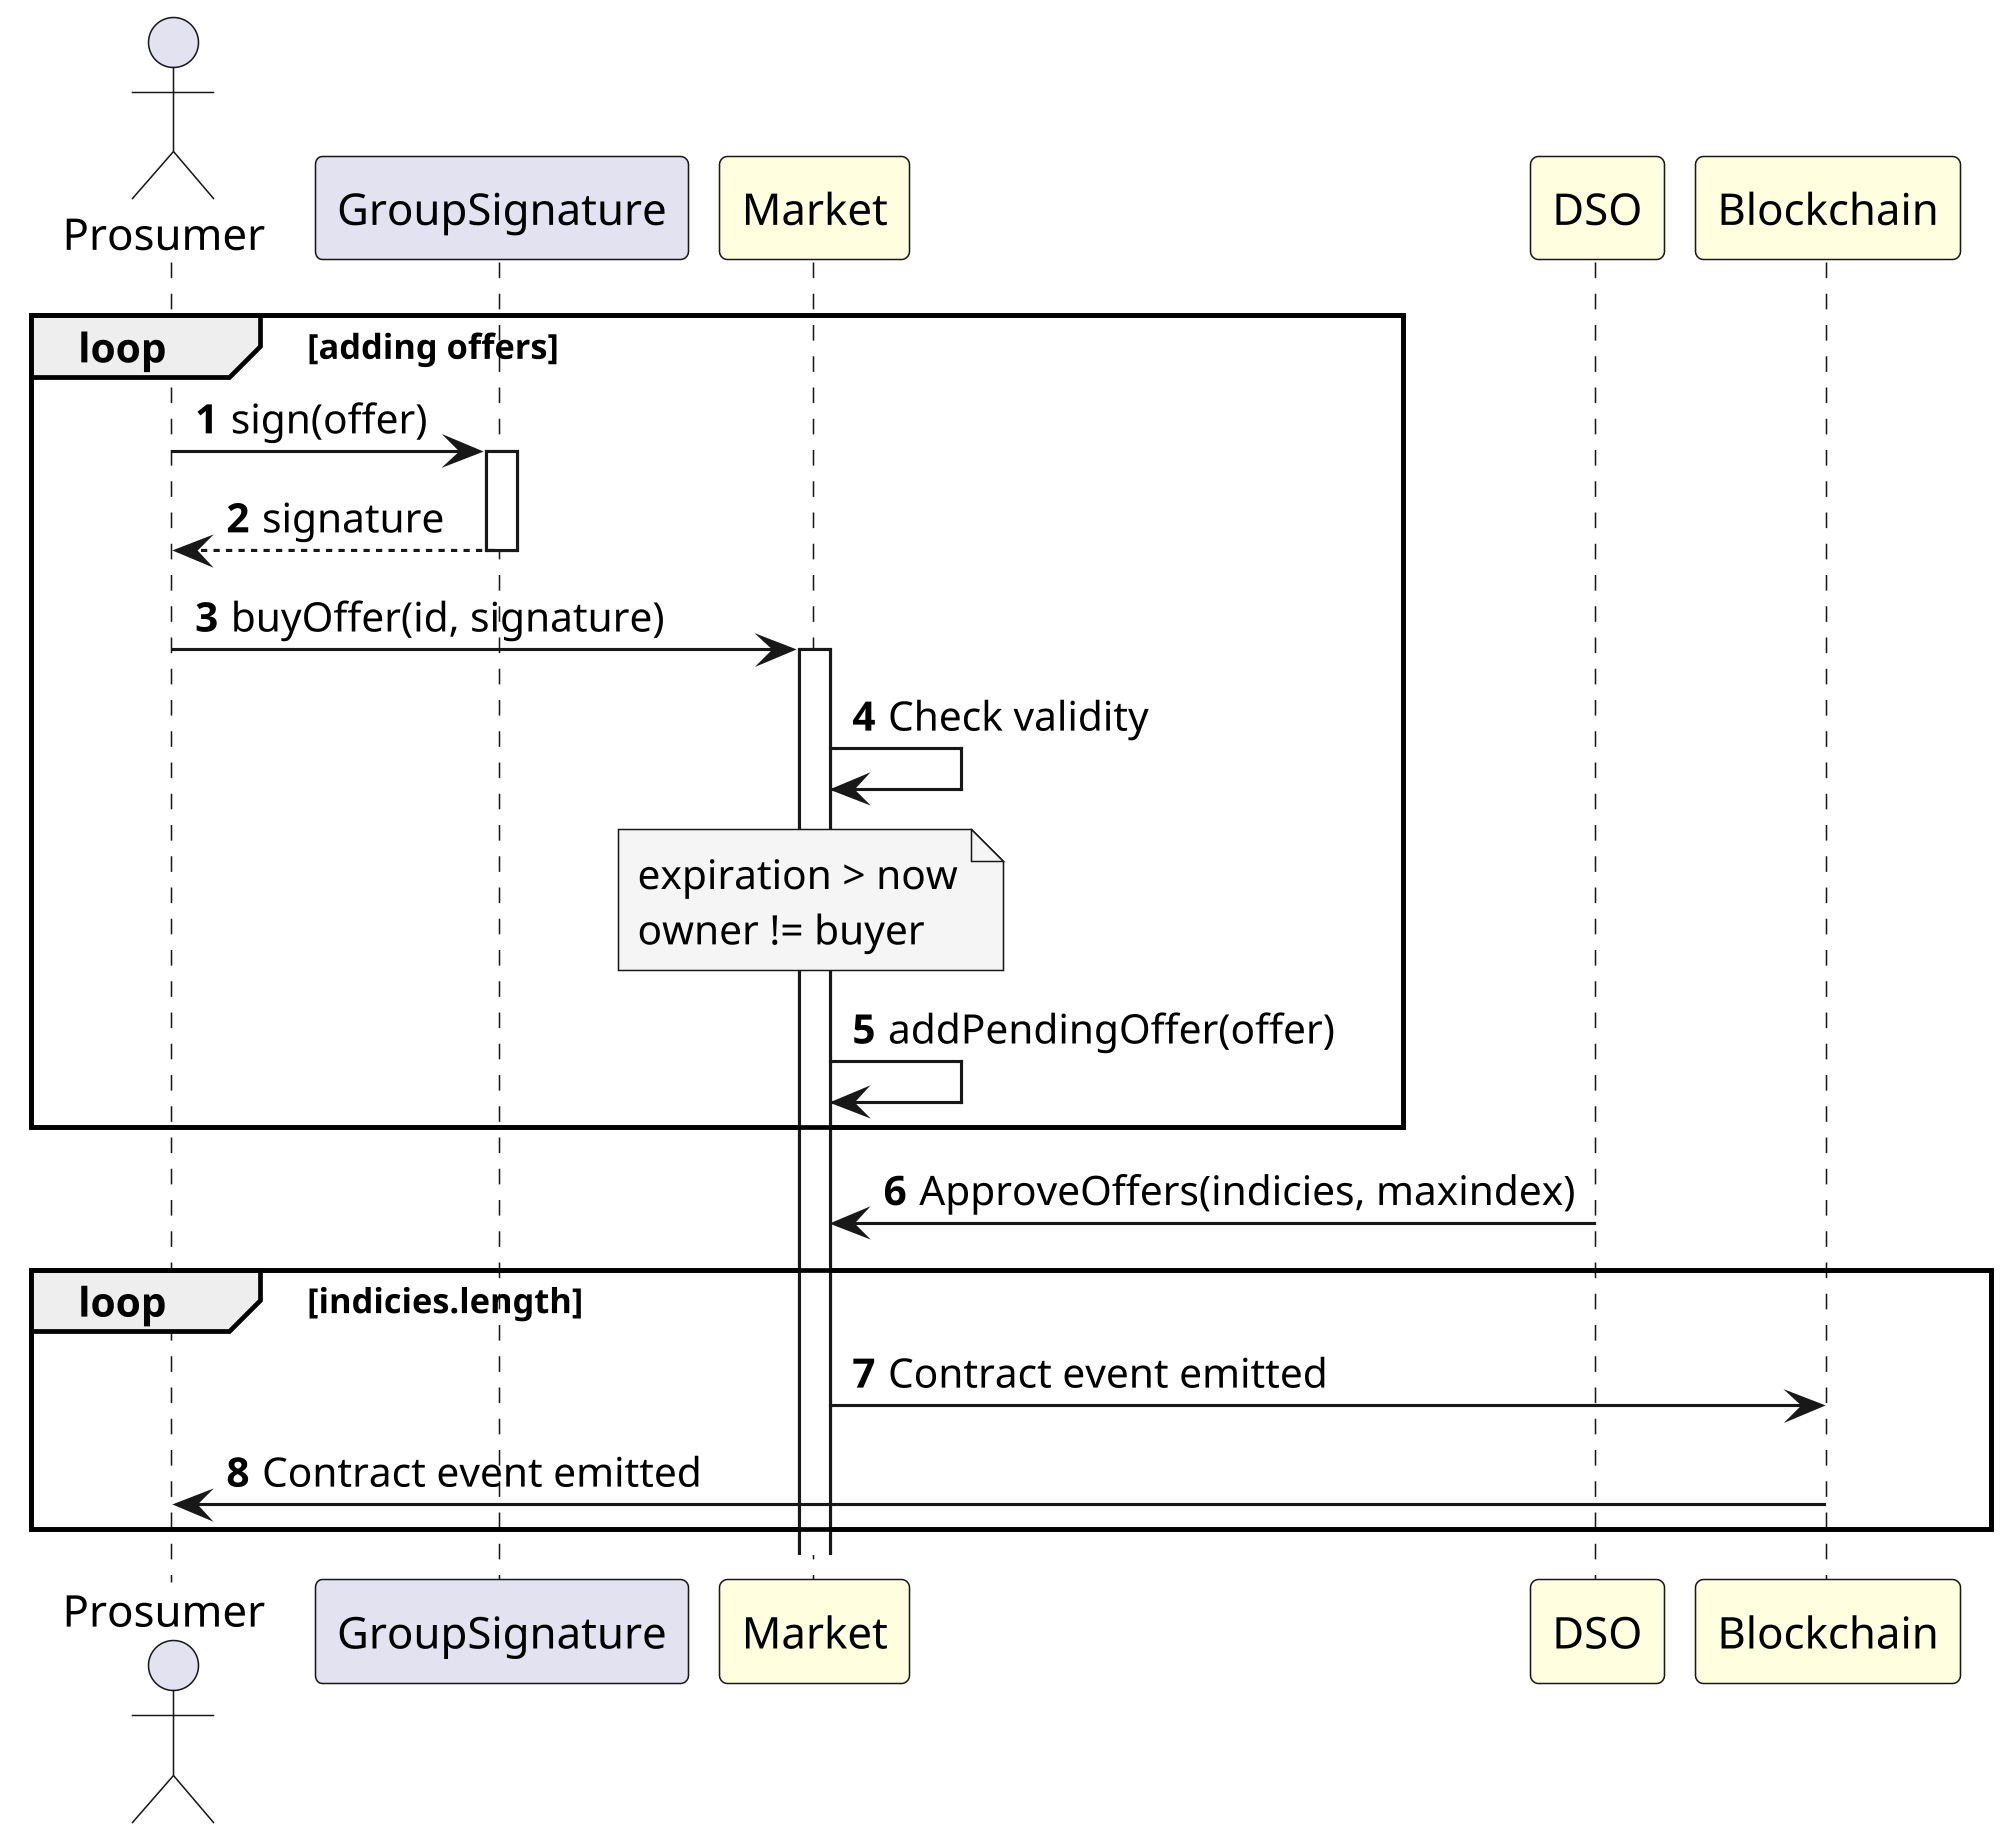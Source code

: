 @startuml BuyOffer
actor Prosumer
participant GroupSignature
participant Market #LightYellow
participant DSO #LightYellow

participant Blockchain #LightYellow

skinparam dpi 300

autonumber

loop adding offers
Prosumer -> GroupSignature ++: sign(offer)
GroupSignature --> Prosumer --: signature

Prosumer -> Market ++: buyOffer(id, signature)
Market -> Market: Check validity
note over Market #WhiteSmoke
expiration > now
owner != buyer
end note

Market -> Market: addPendingOffer(offer)
end
DSO -> Market: ApproveOffers(indicies, maxindex)

loop indicies.length
  Market -> Blockchain: Contract event emitted

Blockchain-> Prosumer: Contract event emitted 
end
@enduml
